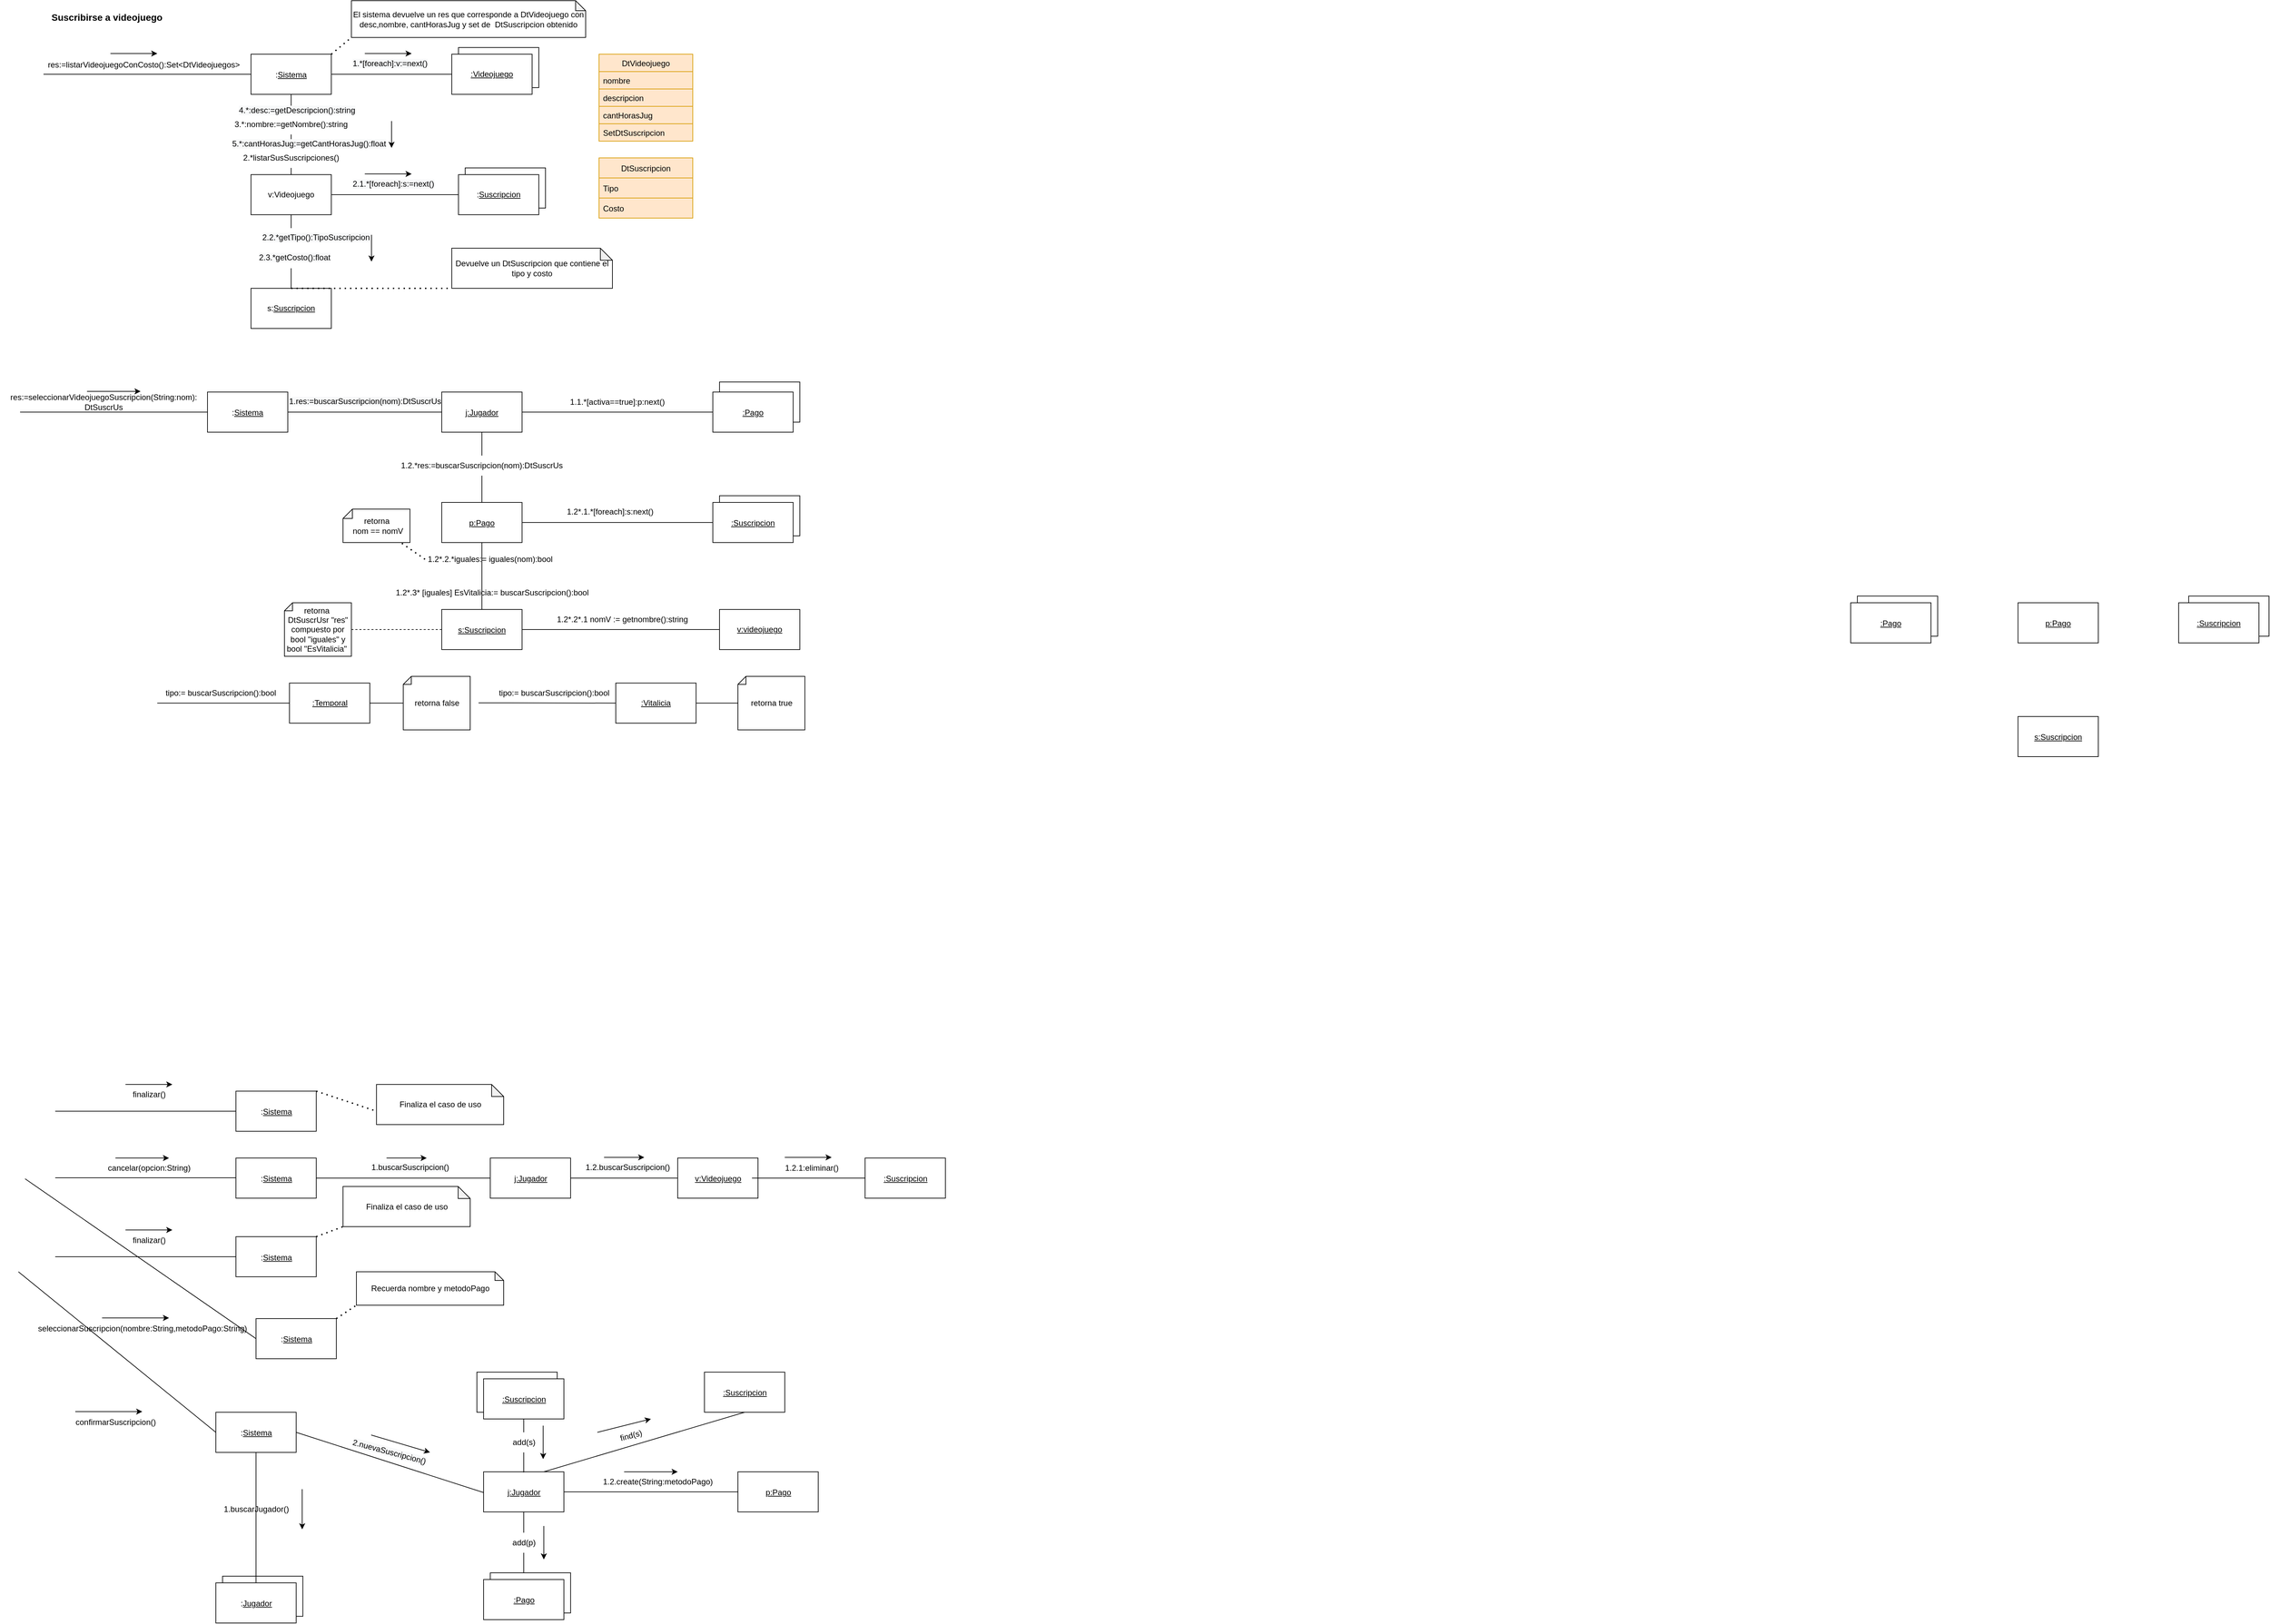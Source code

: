 <mxfile version="18.0.6" type="device"><diagram id="2yOESV11caJSzrnIw0Ns" name="Página-1"><mxGraphModel dx="2017" dy="571" grid="1" gridSize="10" guides="1" tooltips="1" connect="1" arrows="1" fold="1" page="1" pageScale="1" pageWidth="827" pageHeight="1169" math="0" shadow="0"><root><mxCell id="0"/><mxCell id="1" parent="0"/><mxCell id="eq5ucJkpcICW1I3j1G_3-112" value="&lt;span style=&quot;font-size: 12px;&quot;&gt;&lt;u&gt;:Pago&lt;/u&gt;&lt;/span&gt;" style="rounded=0;whiteSpace=wrap;html=1;fontSize=14;align=center;" parent="1" vertex="1"><mxGeometry x="1010" y="570" width="120" height="60" as="geometry"/></mxCell><mxCell id="eq5ucJkpcICW1I3j1G_3-33" value="&lt;span style=&quot;font-size: 12px;&quot;&gt;&lt;u&gt;Videojuego&lt;/u&gt;&lt;/span&gt;" style="rounded=0;whiteSpace=wrap;html=1;fontSize=14;align=center;" parent="1" vertex="1"><mxGeometry x="667.5" y="2350" width="120" height="60" as="geometry"/></mxCell><mxCell id="eq5ucJkpcICW1I3j1G_3-22" value="&lt;span style=&quot;font-size: 12px;&quot;&gt;&lt;u&gt;:Pago&lt;/u&gt;&lt;/span&gt;" style="rounded=0;whiteSpace=wrap;html=1;fontSize=14;align=center;" parent="1" vertex="1"><mxGeometry x="2710" y="890" width="120" height="60" as="geometry"/></mxCell><mxCell id="eq5ucJkpcICW1I3j1G_3-16" value="&lt;span style=&quot;font-size: 12px;&quot;&gt;&lt;u&gt;:Suscripcion&lt;/u&gt;&lt;/span&gt;" style="rounded=0;whiteSpace=wrap;html=1;fontSize=14;align=center;" parent="1" vertex="1"><mxGeometry x="3205" y="890" width="120" height="60" as="geometry"/></mxCell><mxCell id="mH4uHkD2dM41rsQMievX-10" value=":&lt;u&gt;Suscripcion&lt;/u&gt;" style="rounded=0;whiteSpace=wrap;html=1;fontSize=12;align=center;" parent="1" vertex="1"><mxGeometry x="630" y="250" width="120" height="60" as="geometry"/></mxCell><mxCell id="mH4uHkD2dM41rsQMievX-6" value=":Videojuego" style="rounded=0;whiteSpace=wrap;html=1;fontSize=12;align=center;" parent="1" vertex="1"><mxGeometry x="620" y="70" width="120" height="60" as="geometry"/></mxCell><mxCell id="mH4uHkD2dM41rsQMievX-1" value="&lt;b&gt;&lt;font style=&quot;font-size: 14px&quot;&gt;Suscribirse a videojuego&lt;/font&gt;&lt;/b&gt;" style="text;html=1;strokeColor=none;fillColor=none;align=left;verticalAlign=middle;whiteSpace=wrap;rounded=0;" parent="1" vertex="1"><mxGeometry x="10" y="10" width="180" height="30" as="geometry"/></mxCell><mxCell id="mH4uHkD2dM41rsQMievX-2" value="&lt;font style=&quot;font-size: 12px&quot;&gt;:&lt;u&gt;Sistema&lt;/u&gt;&lt;/font&gt;" style="rounded=0;whiteSpace=wrap;html=1;fontSize=14;align=center;" parent="1" vertex="1"><mxGeometry x="310" y="80" width="120" height="60" as="geometry"/></mxCell><mxCell id="mH4uHkD2dM41rsQMievX-3" value="" style="endArrow=none;html=1;rounded=0;fontSize=14;entryX=0;entryY=0.5;entryDx=0;entryDy=0;" parent="1" target="mH4uHkD2dM41rsQMievX-2" edge="1"><mxGeometry width="50" height="50" relative="1" as="geometry"><mxPoint y="110" as="sourcePoint"/><mxPoint x="440" y="400" as="targetPoint"/></mxGeometry></mxCell><mxCell id="mH4uHkD2dM41rsQMievX-4" value="&lt;font style=&quot;font-size: 12px&quot;&gt;res:=listarVideojuegoConCosto():Set&amp;lt;DtVideojuegos&amp;gt;&lt;/font&gt;" style="text;html=1;strokeColor=none;fillColor=none;align=center;verticalAlign=middle;whiteSpace=wrap;rounded=0;fontSize=14;" parent="1" vertex="1"><mxGeometry x="120" y="80" width="60" height="30" as="geometry"/></mxCell><mxCell id="mH4uHkD2dM41rsQMievX-5" value="&lt;u&gt;:Videojuego&lt;/u&gt;" style="rounded=0;whiteSpace=wrap;html=1;fontSize=12;align=center;" parent="1" vertex="1"><mxGeometry x="610" y="80" width="120" height="60" as="geometry"/></mxCell><mxCell id="mH4uHkD2dM41rsQMievX-7" value="v:Videojuego" style="rounded=0;whiteSpace=wrap;html=1;fontSize=12;align=center;" parent="1" vertex="1"><mxGeometry x="310" y="260" width="120" height="60" as="geometry"/></mxCell><mxCell id="mH4uHkD2dM41rsQMievX-8" value=":&lt;u&gt;Suscripcion&lt;/u&gt;" style="rounded=0;whiteSpace=wrap;html=1;fontSize=12;align=center;" parent="1" vertex="1"><mxGeometry x="620" y="260" width="120" height="60" as="geometry"/></mxCell><mxCell id="mH4uHkD2dM41rsQMievX-11" value="s:&lt;u&gt;Suscripcion&lt;/u&gt;" style="rounded=0;whiteSpace=wrap;html=1;fontSize=12;align=center;" parent="1" vertex="1"><mxGeometry x="310" y="430" width="120" height="60" as="geometry"/></mxCell><mxCell id="mH4uHkD2dM41rsQMievX-12" value="" style="endArrow=none;html=1;rounded=0;fontSize=12;entryX=0;entryY=0.5;entryDx=0;entryDy=0;exitX=1;exitY=0.5;exitDx=0;exitDy=0;" parent="1" source="mH4uHkD2dM41rsQMievX-2" target="mH4uHkD2dM41rsQMievX-5" edge="1"><mxGeometry width="50" height="50" relative="1" as="geometry"><mxPoint x="390" y="250" as="sourcePoint"/><mxPoint x="440" y="200" as="targetPoint"/></mxGeometry></mxCell><mxCell id="mH4uHkD2dM41rsQMievX-13" value="" style="endArrow=none;html=1;rounded=0;fontSize=12;entryX=0.5;entryY=1;entryDx=0;entryDy=0;exitX=0.5;exitY=0;exitDx=0;exitDy=0;startArrow=none;" parent="1" source="eq5ucJkpcICW1I3j1G_3-100" target="mH4uHkD2dM41rsQMievX-2" edge="1"><mxGeometry width="50" height="50" relative="1" as="geometry"><mxPoint x="390" y="250" as="sourcePoint"/><mxPoint x="440" y="200" as="targetPoint"/></mxGeometry></mxCell><mxCell id="mH4uHkD2dM41rsQMievX-14" value="" style="endArrow=none;html=1;rounded=0;fontSize=12;entryX=0;entryY=0.5;entryDx=0;entryDy=0;exitX=1;exitY=0.5;exitDx=0;exitDy=0;" parent="1" source="mH4uHkD2dM41rsQMievX-7" target="mH4uHkD2dM41rsQMievX-8" edge="1"><mxGeometry width="50" height="50" relative="1" as="geometry"><mxPoint x="390" y="250" as="sourcePoint"/><mxPoint x="440" y="200" as="targetPoint"/></mxGeometry></mxCell><mxCell id="mH4uHkD2dM41rsQMievX-15" value="" style="endArrow=none;html=1;rounded=0;fontSize=12;entryX=0.5;entryY=1;entryDx=0;entryDy=0;startArrow=none;" parent="1" source="mH4uHkD2dM41rsQMievX-20" target="mH4uHkD2dM41rsQMievX-7" edge="1"><mxGeometry width="50" height="50" relative="1" as="geometry"><mxPoint x="390" y="250" as="sourcePoint"/><mxPoint x="440" y="200" as="targetPoint"/></mxGeometry></mxCell><mxCell id="mH4uHkD2dM41rsQMievX-16" value="&lt;span style=&quot;color: rgb(0 , 0 , 0) ; font-family: &amp;#34;helvetica&amp;#34; ; font-size: 12px ; font-style: normal ; font-weight: 400 ; letter-spacing: normal ; text-align: center ; text-indent: 0px ; text-transform: none ; word-spacing: 0px ; background-color: rgb(248 , 249 , 250) ; display: inline ; float: none&quot;&gt;1.*[foreach]:v:=next()&lt;/span&gt;" style="text;whiteSpace=wrap;html=1;fontSize=12;" parent="1" vertex="1"><mxGeometry x="460" y="80" width="140" height="30" as="geometry"/></mxCell><mxCell id="mH4uHkD2dM41rsQMievX-17" value="2.*listarSusSuscripciones()" style="text;html=1;strokeColor=none;fillColor=none;align=center;verticalAlign=middle;whiteSpace=wrap;rounded=0;fontSize=12;" parent="1" vertex="1"><mxGeometry x="340" y="220" width="60" height="30" as="geometry"/></mxCell><mxCell id="mH4uHkD2dM41rsQMievX-18" value="" style="endArrow=none;html=1;rounded=0;fontSize=12;entryX=0.5;entryY=1;entryDx=0;entryDy=0;exitX=0.5;exitY=0;exitDx=0;exitDy=0;" parent="1" source="mH4uHkD2dM41rsQMievX-7" target="mH4uHkD2dM41rsQMievX-17" edge="1"><mxGeometry width="50" height="50" relative="1" as="geometry"><mxPoint x="370" y="260" as="sourcePoint"/><mxPoint x="370" y="140" as="targetPoint"/></mxGeometry></mxCell><mxCell id="mH4uHkD2dM41rsQMievX-19" value="&lt;span style=&quot;color: rgb(0 , 0 , 0) ; font-family: &amp;#34;helvetica&amp;#34; ; font-size: 12px ; font-style: normal ; font-weight: 400 ; letter-spacing: normal ; text-align: center ; text-indent: 0px ; text-transform: none ; word-spacing: 0px ; background-color: rgb(248 , 249 , 250) ; display: inline ; float: none&quot;&gt;2.1.*[foreach]:s:=next()&lt;/span&gt;" style="text;whiteSpace=wrap;html=1;fontSize=12;" parent="1" vertex="1"><mxGeometry x="460" y="260" width="140" height="30" as="geometry"/></mxCell><mxCell id="mH4uHkD2dM41rsQMievX-20" value="&lt;span style=&quot;color: rgb(0 , 0 , 0) ; font-family: &amp;quot;helvetica&amp;quot; ; font-size: 12px ; font-style: normal ; font-weight: 400 ; letter-spacing: normal ; text-align: center ; text-indent: 0px ; text-transform: none ; word-spacing: 0px ; background-color: rgb(248 , 249 , 250) ; display: inline ; float: none&quot;&gt;2.2.*getTipo():TipoSuscripcion&lt;/span&gt;" style="text;whiteSpace=wrap;html=1;fontSize=12;" parent="1" vertex="1"><mxGeometry x="325" y="340" width="90" height="30" as="geometry"/></mxCell><mxCell id="mH4uHkD2dM41rsQMievX-21" value="" style="endArrow=none;html=1;rounded=0;fontSize=12;entryX=0.5;entryY=1;entryDx=0;entryDy=0;startArrow=none;" parent="1" source="eq5ucJkpcICW1I3j1G_3-107" target="mH4uHkD2dM41rsQMievX-20" edge="1"><mxGeometry width="50" height="50" relative="1" as="geometry"><mxPoint x="370" y="430" as="sourcePoint"/><mxPoint x="370" y="320" as="targetPoint"/></mxGeometry></mxCell><mxCell id="mH4uHkD2dM41rsQMievX-22" value="" style="endArrow=classic;html=1;rounded=0;fontSize=12;" parent="1" edge="1"><mxGeometry width="50" height="50" relative="1" as="geometry"><mxPoint x="100" y="79" as="sourcePoint"/><mxPoint x="170" y="79" as="targetPoint"/></mxGeometry></mxCell><mxCell id="mH4uHkD2dM41rsQMievX-24" value="" style="endArrow=classic;html=1;rounded=0;fontSize=12;" parent="1" edge="1"><mxGeometry width="50" height="50" relative="1" as="geometry"><mxPoint x="480" y="79" as="sourcePoint"/><mxPoint x="550" y="79" as="targetPoint"/></mxGeometry></mxCell><mxCell id="mH4uHkD2dM41rsQMievX-26" value="" style="endArrow=classic;html=1;rounded=0;fontSize=12;" parent="1" edge="1"><mxGeometry width="50" height="50" relative="1" as="geometry"><mxPoint x="520" y="180" as="sourcePoint"/><mxPoint x="520" y="220" as="targetPoint"/></mxGeometry></mxCell><mxCell id="mH4uHkD2dM41rsQMievX-27" value="" style="endArrow=classic;html=1;rounded=0;fontSize=12;" parent="1" edge="1"><mxGeometry width="50" height="50" relative="1" as="geometry"><mxPoint x="490" y="350" as="sourcePoint"/><mxPoint x="490" y="390" as="targetPoint"/></mxGeometry></mxCell><mxCell id="mH4uHkD2dM41rsQMievX-28" value="" style="endArrow=classic;html=1;rounded=0;fontSize=12;" parent="1" edge="1"><mxGeometry width="50" height="50" relative="1" as="geometry"><mxPoint x="480" y="259" as="sourcePoint"/><mxPoint x="550" y="259" as="targetPoint"/></mxGeometry></mxCell><mxCell id="mH4uHkD2dM41rsQMievX-30" value="&lt;font style=&quot;font-size: 12px&quot;&gt;:&lt;u&gt;Sistema&lt;/u&gt;&lt;/font&gt;" style="rounded=0;whiteSpace=wrap;html=1;fontSize=14;align=center;" parent="1" vertex="1"><mxGeometry x="245" y="585" width="120" height="60" as="geometry"/></mxCell><mxCell id="mH4uHkD2dM41rsQMievX-31" value="" style="endArrow=none;html=1;rounded=0;fontSize=12;exitX=0;exitY=0.5;exitDx=0;exitDy=0;" parent="1" source="mH4uHkD2dM41rsQMievX-30" edge="1"><mxGeometry width="50" height="50" relative="1" as="geometry"><mxPoint x="325" y="650" as="sourcePoint"/><mxPoint x="-35" y="615" as="targetPoint"/></mxGeometry></mxCell><mxCell id="mH4uHkD2dM41rsQMievX-32" value="res:=seleccionarVideojuegoSuscripcion(String:nom): DtSuscrUs" style="text;html=1;strokeColor=none;fillColor=none;align=center;verticalAlign=middle;whiteSpace=wrap;rounded=0;fontSize=12;" parent="1" vertex="1"><mxGeometry x="-65" y="585" width="310" height="30" as="geometry"/></mxCell><mxCell id="mH4uHkD2dM41rsQMievX-33" value="" style="endArrow=classic;html=1;rounded=0;fontSize=12;" parent="1" edge="1"><mxGeometry width="50" height="50" relative="1" as="geometry"><mxPoint x="65" y="584" as="sourcePoint"/><mxPoint x="145" y="584" as="targetPoint"/></mxGeometry></mxCell><mxCell id="mH4uHkD2dM41rsQMievX-37" value="El sistema devuelve un res que corresponde a DtVideojuego con desc,nombre, cantHorasJug y set de&amp;nbsp; DtSuscripcion obtenido" style="shape=note;whiteSpace=wrap;html=1;backgroundOutline=1;darkOpacity=0.05;fontSize=12;align=center;size=15;" parent="1" vertex="1"><mxGeometry x="460" width="350" height="55" as="geometry"/></mxCell><mxCell id="mH4uHkD2dM41rsQMievX-38" value="" style="endArrow=none;dashed=1;html=1;dashPattern=1 3;strokeWidth=2;rounded=0;fontSize=12;entryX=0;entryY=1;entryDx=0;entryDy=0;entryPerimeter=0;exitX=1;exitY=0;exitDx=0;exitDy=0;" parent="1" source="mH4uHkD2dM41rsQMievX-2" target="mH4uHkD2dM41rsQMievX-37" edge="1"><mxGeometry width="50" height="50" relative="1" as="geometry"><mxPoint x="390" y="440" as="sourcePoint"/><mxPoint x="440" y="390" as="targetPoint"/></mxGeometry></mxCell><mxCell id="mH4uHkD2dM41rsQMievX-41" value="Devuelve un DtSuscripcion que contiene el tipo y costo" style="shape=note;whiteSpace=wrap;html=1;backgroundOutline=1;darkOpacity=0.05;fontSize=12;align=center;size=18;" parent="1" vertex="1"><mxGeometry x="610" y="370" width="240" height="60" as="geometry"/></mxCell><mxCell id="mH4uHkD2dM41rsQMievX-42" value="" style="endArrow=none;dashed=1;html=1;dashPattern=1 3;strokeWidth=2;rounded=0;fontSize=12;exitX=0.5;exitY=0;exitDx=0;exitDy=0;entryX=0;entryY=1;entryDx=0;entryDy=0;entryPerimeter=0;" parent="1" source="mH4uHkD2dM41rsQMievX-11" target="mH4uHkD2dM41rsQMievX-41" edge="1"><mxGeometry width="50" height="50" relative="1" as="geometry"><mxPoint x="540" y="460" as="sourcePoint"/><mxPoint x="590" y="410" as="targetPoint"/></mxGeometry></mxCell><mxCell id="mH4uHkD2dM41rsQMievX-43" value="DtVideojuego" style="swimlane;fontStyle=0;childLayout=stackLayout;horizontal=1;startSize=26;fillColor=#ffe6cc;horizontalStack=0;resizeParent=1;resizeParentMax=0;resizeLast=0;collapsible=1;marginBottom=0;strokeColor=#d79b00;" parent="1" vertex="1"><mxGeometry x="830" y="80" width="140" height="130" as="geometry"/></mxCell><mxCell id="mH4uHkD2dM41rsQMievX-44" value="nombre" style="text;strokeColor=#d79b00;fillColor=#ffe6cc;align=left;verticalAlign=top;spacingLeft=4;spacingRight=4;overflow=hidden;rotatable=0;points=[[0,0.5],[1,0.5]];portConstraint=eastwest;" parent="mH4uHkD2dM41rsQMievX-43" vertex="1"><mxGeometry y="26" width="140" height="26" as="geometry"/></mxCell><mxCell id="mH4uHkD2dM41rsQMievX-45" value="descripcion" style="text;strokeColor=#d79b00;fillColor=#ffe6cc;align=left;verticalAlign=top;spacingLeft=4;spacingRight=4;overflow=hidden;rotatable=0;points=[[0,0.5],[1,0.5]];portConstraint=eastwest;" parent="mH4uHkD2dM41rsQMievX-43" vertex="1"><mxGeometry y="52" width="140" height="26" as="geometry"/></mxCell><mxCell id="mH4uHkD2dM41rsQMievX-46" value="cantHorasJug" style="text;strokeColor=#d79b00;fillColor=#ffe6cc;align=left;verticalAlign=top;spacingLeft=4;spacingRight=4;overflow=hidden;rotatable=0;points=[[0,0.5],[1,0.5]];portConstraint=eastwest;" parent="mH4uHkD2dM41rsQMievX-43" vertex="1"><mxGeometry y="78" width="140" height="26" as="geometry"/></mxCell><mxCell id="mH4uHkD2dM41rsQMievX-47" value="SetDtSuscripcion" style="text;strokeColor=#d79b00;fillColor=#ffe6cc;align=left;verticalAlign=top;spacingLeft=4;spacingRight=4;overflow=hidden;rotatable=0;points=[[0,0.5],[1,0.5]];portConstraint=eastwest;" parent="mH4uHkD2dM41rsQMievX-43" vertex="1"><mxGeometry y="104" width="140" height="26" as="geometry"/></mxCell><mxCell id="mH4uHkD2dM41rsQMievX-48" value="DtSuscripcion" style="swimlane;fontStyle=0;childLayout=stackLayout;horizontal=1;startSize=30;horizontalStack=0;resizeParent=1;resizeParentMax=0;resizeLast=0;collapsible=1;marginBottom=0;fillColor=#ffe6cc;strokeColor=#d79b00;" parent="1" vertex="1"><mxGeometry x="830" y="235" width="140" height="90" as="geometry"/></mxCell><mxCell id="mH4uHkD2dM41rsQMievX-49" value="Tipo" style="text;strokeColor=#d79b00;fillColor=#ffe6cc;align=left;verticalAlign=middle;spacingLeft=4;spacingRight=4;overflow=hidden;points=[[0,0.5],[1,0.5]];portConstraint=eastwest;rotatable=0;" parent="mH4uHkD2dM41rsQMievX-48" vertex="1"><mxGeometry y="30" width="140" height="30" as="geometry"/></mxCell><mxCell id="mH4uHkD2dM41rsQMievX-50" value="Costo" style="text;strokeColor=#d79b00;fillColor=#ffe6cc;align=left;verticalAlign=middle;spacingLeft=4;spacingRight=4;overflow=hidden;points=[[0,0.5],[1,0.5]];portConstraint=eastwest;rotatable=0;" parent="mH4uHkD2dM41rsQMievX-48" vertex="1"><mxGeometry y="60" width="140" height="30" as="geometry"/></mxCell><mxCell id="eq5ucJkpcICW1I3j1G_3-1" value="&lt;font style=&quot;font-size: 12px&quot;&gt;:&lt;u&gt;Sistema&lt;/u&gt;&lt;/font&gt;" style="rounded=0;whiteSpace=wrap;html=1;fontSize=14;align=center;" parent="1" vertex="1"><mxGeometry x="287.5" y="1630" width="120" height="60" as="geometry"/></mxCell><mxCell id="eq5ucJkpcICW1I3j1G_3-2" value="" style="endArrow=none;html=1;rounded=0;entryX=0;entryY=0.5;entryDx=0;entryDy=0;" parent="1" target="eq5ucJkpcICW1I3j1G_3-1" edge="1"><mxGeometry width="50" height="50" relative="1" as="geometry"><mxPoint x="17.5" y="1660" as="sourcePoint"/><mxPoint x="447.5" y="1570" as="targetPoint"/></mxGeometry></mxCell><mxCell id="eq5ucJkpcICW1I3j1G_3-3" value="finalizar()" style="text;html=1;strokeColor=none;fillColor=none;align=center;verticalAlign=middle;whiteSpace=wrap;rounded=0;" parent="1" vertex="1"><mxGeometry x="127.5" y="1620" width="60" height="30" as="geometry"/></mxCell><mxCell id="eq5ucJkpcICW1I3j1G_3-5" value="" style="endArrow=classic;html=1;rounded=0;" parent="1" edge="1"><mxGeometry width="50" height="50" relative="1" as="geometry"><mxPoint x="122.5" y="1620" as="sourcePoint"/><mxPoint x="192.5" y="1620" as="targetPoint"/></mxGeometry></mxCell><mxCell id="eq5ucJkpcICW1I3j1G_3-7" value="Finaliza el caso de uso" style="shape=note;whiteSpace=wrap;html=1;backgroundOutline=1;darkOpacity=0.05;size=18;" parent="1" vertex="1"><mxGeometry x="497.5" y="1620" width="190" height="60" as="geometry"/></mxCell><mxCell id="eq5ucJkpcICW1I3j1G_3-8" value="" style="endArrow=none;dashed=1;html=1;dashPattern=1 3;strokeWidth=2;rounded=0;entryX=0;entryY=1;entryDx=0;entryDy=0;entryPerimeter=0;" parent="1" edge="1"><mxGeometry width="50" height="50" relative="1" as="geometry"><mxPoint x="407.5" y="1630" as="sourcePoint"/><mxPoint x="497.5" y="1660" as="targetPoint"/></mxGeometry></mxCell><mxCell id="eq5ucJkpcICW1I3j1G_3-9" value="&lt;font style=&quot;font-size: 12px&quot;&gt;:&lt;u&gt;Sistema&lt;/u&gt;&lt;/font&gt;" style="rounded=0;whiteSpace=wrap;html=1;fontSize=14;align=center;" parent="1" vertex="1"><mxGeometry x="287.5" y="1730" width="120" height="60" as="geometry"/></mxCell><mxCell id="eq5ucJkpcICW1I3j1G_3-10" value="" style="endArrow=none;html=1;rounded=0;entryX=0;entryY=0.5;entryDx=0;entryDy=0;" parent="1" edge="1"><mxGeometry width="50" height="50" relative="1" as="geometry"><mxPoint x="17.5" y="1759.5" as="sourcePoint"/><mxPoint x="287.5" y="1759.5" as="targetPoint"/></mxGeometry></mxCell><mxCell id="eq5ucJkpcICW1I3j1G_3-11" value="cancelar(opcion:String)" style="text;html=1;strokeColor=none;fillColor=none;align=center;verticalAlign=middle;whiteSpace=wrap;rounded=0;" parent="1" vertex="1"><mxGeometry x="127.5" y="1730" width="60" height="30" as="geometry"/></mxCell><mxCell id="eq5ucJkpcICW1I3j1G_3-12" value="" style="endArrow=classic;html=1;rounded=0;" parent="1" edge="1"><mxGeometry width="50" height="50" relative="1" as="geometry"><mxPoint x="107.5" y="1730" as="sourcePoint"/><mxPoint x="187.5" y="1730" as="targetPoint"/></mxGeometry></mxCell><mxCell id="eq5ucJkpcICW1I3j1G_3-13" value="&lt;span style=&quot;font-size: 12px;&quot;&gt;&lt;u&gt;j:Jugador&lt;/u&gt;&lt;/span&gt;" style="rounded=0;whiteSpace=wrap;html=1;fontSize=14;align=center;" parent="1" vertex="1"><mxGeometry x="667.5" y="1730" width="120" height="60" as="geometry"/></mxCell><mxCell id="eq5ucJkpcICW1I3j1G_3-14" value="" style="endArrow=none;html=1;rounded=0;" parent="1" source="eq5ucJkpcICW1I3j1G_3-9" edge="1"><mxGeometry width="50" height="50" relative="1" as="geometry"><mxPoint x="497.5" y="1720" as="sourcePoint"/><mxPoint x="667.5" y="1760" as="targetPoint"/></mxGeometry></mxCell><mxCell id="eq5ucJkpcICW1I3j1G_3-15" value="&lt;span style=&quot;font-size: 12px;&quot;&gt;&lt;u&gt;:Suscripcion&lt;/u&gt;&lt;/span&gt;" style="rounded=0;whiteSpace=wrap;html=1;fontSize=14;align=center;" parent="1" vertex="1"><mxGeometry x="3190" y="900" width="120" height="60" as="geometry"/></mxCell><mxCell id="eq5ucJkpcICW1I3j1G_3-17" value="&lt;span style=&quot;font-size: 12px;&quot;&gt;&lt;u&gt;s:Suscripcion&lt;/u&gt;&lt;/span&gt;" style="rounded=0;whiteSpace=wrap;html=1;fontSize=14;align=center;" parent="1" vertex="1"><mxGeometry x="2950" y="1070" width="120" height="60" as="geometry"/></mxCell><mxCell id="eq5ucJkpcICW1I3j1G_3-18" value="&lt;span style=&quot;color: rgb(0, 0, 0); font-family: Helvetica; font-size: 12px; font-style: normal; font-variant-ligatures: normal; font-variant-caps: normal; font-weight: 400; letter-spacing: normal; orphans: 2; text-align: center; text-indent: 0px; text-transform: none; widows: 2; word-spacing: 0px; -webkit-text-stroke-width: 0px; background-color: rgb(248, 249, 250); text-decoration-thickness: initial; text-decoration-style: initial; text-decoration-color: initial; float: none; display: inline !important;&quot;&gt;1.buscarSuscripcion()&lt;/span&gt;" style="text;whiteSpace=wrap;html=1;" parent="1" vertex="1"><mxGeometry x="487.5" y="1730" width="150" height="30" as="geometry"/></mxCell><mxCell id="eq5ucJkpcICW1I3j1G_3-19" value="" style="endArrow=classic;html=1;rounded=0;" parent="1" edge="1"><mxGeometry width="50" height="50" relative="1" as="geometry"><mxPoint x="512.5" y="1730" as="sourcePoint"/><mxPoint x="572.5" y="1730" as="targetPoint"/></mxGeometry></mxCell><mxCell id="eq5ucJkpcICW1I3j1G_3-21" value="&lt;span style=&quot;font-size: 12px;&quot;&gt;&lt;u&gt;:Pago&lt;/u&gt;&lt;/span&gt;" style="rounded=0;whiteSpace=wrap;html=1;fontSize=14;align=center;" parent="1" vertex="1"><mxGeometry x="2700" y="900" width="120" height="60" as="geometry"/></mxCell><mxCell id="eq5ucJkpcICW1I3j1G_3-23" value="&lt;span style=&quot;font-size: 12px;&quot;&gt;&lt;u&gt;p:Pago&lt;/u&gt;&lt;/span&gt;" style="rounded=0;whiteSpace=wrap;html=1;fontSize=14;align=center;" parent="1" vertex="1"><mxGeometry x="2950" y="900" width="120" height="60" as="geometry"/></mxCell><mxCell id="eq5ucJkpcICW1I3j1G_3-24" value="&lt;font style=&quot;font-size: 12px&quot;&gt;:&lt;u&gt;Sistema&lt;/u&gt;&lt;/font&gt;" style="rounded=0;whiteSpace=wrap;html=1;fontSize=14;align=center;" parent="1" vertex="1"><mxGeometry x="257.5" y="2110" width="120" height="60" as="geometry"/></mxCell><mxCell id="eq5ucJkpcICW1I3j1G_3-26" value="" style="endArrow=none;html=1;rounded=0;exitX=0;exitY=0.5;exitDx=0;exitDy=0;" parent="1" source="eq5ucJkpcICW1I3j1G_3-24" edge="1"><mxGeometry width="50" height="50" relative="1" as="geometry"><mxPoint x="302.5" y="1900" as="sourcePoint"/><mxPoint x="-37.5" y="1900" as="targetPoint"/></mxGeometry></mxCell><mxCell id="eq5ucJkpcICW1I3j1G_3-27" value="confirmarSuscripcion()" style="text;html=1;strokeColor=none;fillColor=none;align=center;verticalAlign=middle;whiteSpace=wrap;rounded=0;" parent="1" vertex="1"><mxGeometry x="77.5" y="2110" width="60" height="30" as="geometry"/></mxCell><mxCell id="eq5ucJkpcICW1I3j1G_3-28" value="" style="endArrow=classic;html=1;rounded=0;" parent="1" edge="1"><mxGeometry width="50" height="50" relative="1" as="geometry"><mxPoint x="47.5" y="2109" as="sourcePoint"/><mxPoint x="147.5" y="2109" as="targetPoint"/></mxGeometry></mxCell><mxCell id="eq5ucJkpcICW1I3j1G_3-29" value="" style="endArrow=none;html=1;rounded=0;exitX=1;exitY=0.5;exitDx=0;exitDy=0;" parent="1" source="eq5ucJkpcICW1I3j1G_3-24" edge="1"><mxGeometry width="50" height="50" relative="1" as="geometry"><mxPoint x="507.5" y="2140" as="sourcePoint"/><mxPoint x="657.5" y="2230" as="targetPoint"/></mxGeometry></mxCell><mxCell id="eq5ucJkpcICW1I3j1G_3-30" value="&lt;span style=&quot;font-size: 12px;&quot;&gt;&lt;u&gt;j:Jugador&lt;/u&gt;&lt;/span&gt;" style="rounded=0;whiteSpace=wrap;html=1;fontSize=14;align=center;" parent="1" vertex="1"><mxGeometry x="657.5" y="2199" width="120" height="60" as="geometry"/></mxCell><mxCell id="eq5ucJkpcICW1I3j1G_3-32" value="&lt;span style=&quot;font-size: 12px;&quot;&gt;&lt;u&gt;:Pago&lt;/u&gt;&lt;/span&gt;" style="rounded=0;whiteSpace=wrap;html=1;fontSize=14;align=center;" parent="1" vertex="1"><mxGeometry x="657.5" y="2360" width="120" height="60" as="geometry"/></mxCell><mxCell id="eq5ucJkpcICW1I3j1G_3-34" value="&lt;span style=&quot;font-size: 12px;&quot;&gt;&lt;u&gt;:Suscripcion&lt;/u&gt;&lt;/span&gt;" style="rounded=0;whiteSpace=wrap;html=1;fontSize=14;align=center;" parent="1" vertex="1"><mxGeometry x="647.5" y="2050" width="120" height="60" as="geometry"/></mxCell><mxCell id="eq5ucJkpcICW1I3j1G_3-39" value="" style="endArrow=none;html=1;rounded=0;entryX=0.5;entryY=1;entryDx=0;entryDy=0;startArrow=none;" parent="1" source="eq5ucJkpcICW1I3j1G_3-40" target="eq5ucJkpcICW1I3j1G_3-30" edge="1"><mxGeometry width="50" height="50" relative="1" as="geometry"><mxPoint x="717.5" y="2350" as="sourcePoint"/><mxPoint x="787.5" y="2290" as="targetPoint"/></mxGeometry></mxCell><mxCell id="eq5ucJkpcICW1I3j1G_3-40" value="add(p)" style="text;html=1;strokeColor=none;fillColor=none;align=center;verticalAlign=middle;whiteSpace=wrap;rounded=0;" parent="1" vertex="1"><mxGeometry x="687.5" y="2290" width="60" height="30" as="geometry"/></mxCell><mxCell id="eq5ucJkpcICW1I3j1G_3-41" value="" style="endArrow=none;html=1;rounded=0;entryX=0.5;entryY=1;entryDx=0;entryDy=0;" parent="1" target="eq5ucJkpcICW1I3j1G_3-40" edge="1"><mxGeometry width="50" height="50" relative="1" as="geometry"><mxPoint x="717.5" y="2350" as="sourcePoint"/><mxPoint x="717.5" y="2259" as="targetPoint"/></mxGeometry></mxCell><mxCell id="eq5ucJkpcICW1I3j1G_3-48" value="&lt;span style=&quot;font-size: 12px;&quot;&gt;&lt;u&gt;p:Pago&lt;/u&gt;&lt;/span&gt;" style="rounded=0;whiteSpace=wrap;html=1;fontSize=14;align=center;" parent="1" vertex="1"><mxGeometry x="1037.5" y="2199" width="120" height="60" as="geometry"/></mxCell><mxCell id="eq5ucJkpcICW1I3j1G_3-49" value="" style="endArrow=none;html=1;rounded=0;entryX=0;entryY=0.5;entryDx=0;entryDy=0;exitX=1;exitY=0.5;exitDx=0;exitDy=0;" parent="1" source="eq5ucJkpcICW1I3j1G_3-30" target="eq5ucJkpcICW1I3j1G_3-48" edge="1"><mxGeometry width="50" height="50" relative="1" as="geometry"><mxPoint x="777.5" y="2340" as="sourcePoint"/><mxPoint x="827.5" y="2290" as="targetPoint"/></mxGeometry></mxCell><mxCell id="eq5ucJkpcICW1I3j1G_3-50" value="1.2.create(String:metodoPago)" style="text;html=1;strokeColor=none;fillColor=none;align=center;verticalAlign=middle;whiteSpace=wrap;rounded=0;" parent="1" vertex="1"><mxGeometry x="887.5" y="2199" width="60" height="30" as="geometry"/></mxCell><mxCell id="eq5ucJkpcICW1I3j1G_3-54" value="&lt;span style=&quot;font-size: 12px;&quot;&gt;&lt;u&gt;:Suscripcion&lt;/u&gt;&lt;/span&gt;" style="rounded=0;whiteSpace=wrap;html=1;fontSize=14;align=center;" parent="1" vertex="1"><mxGeometry x="657.5" y="2060" width="120" height="60" as="geometry"/></mxCell><mxCell id="eq5ucJkpcICW1I3j1G_3-56" value="" style="endArrow=none;html=1;rounded=0;entryX=0.5;entryY=1;entryDx=0;entryDy=0;startArrow=none;" parent="1" source="eq5ucJkpcICW1I3j1G_3-46" target="eq5ucJkpcICW1I3j1G_3-54" edge="1"><mxGeometry width="50" height="50" relative="1" as="geometry"><mxPoint x="717.5" y="2200" as="sourcePoint"/><mxPoint x="757.5" y="2280" as="targetPoint"/></mxGeometry></mxCell><mxCell id="eq5ucJkpcICW1I3j1G_3-46" value="add(s)" style="text;html=1;strokeColor=none;fillColor=none;align=center;verticalAlign=middle;whiteSpace=wrap;rounded=0;" parent="1" vertex="1"><mxGeometry x="687.5" y="2140" width="60" height="30" as="geometry"/></mxCell><mxCell id="eq5ucJkpcICW1I3j1G_3-57" value="" style="endArrow=none;html=1;rounded=0;entryX=0.5;entryY=1;entryDx=0;entryDy=0;" parent="1" target="eq5ucJkpcICW1I3j1G_3-46" edge="1"><mxGeometry width="50" height="50" relative="1" as="geometry"><mxPoint x="717.5" y="2200" as="sourcePoint"/><mxPoint x="717.5" y="2120" as="targetPoint"/></mxGeometry></mxCell><mxCell id="eq5ucJkpcICW1I3j1G_3-58" value="&lt;font style=&quot;font-size: 12px&quot;&gt;:&lt;u&gt;Sistema&lt;/u&gt;&lt;/font&gt;" style="rounded=0;whiteSpace=wrap;html=1;fontSize=14;align=center;" parent="1" vertex="1"><mxGeometry x="317.5" y="1970" width="120" height="60" as="geometry"/></mxCell><mxCell id="eq5ucJkpcICW1I3j1G_3-59" value="" style="endArrow=none;html=1;rounded=0;exitX=0;exitY=0.5;exitDx=0;exitDy=0;" parent="1" source="eq5ucJkpcICW1I3j1G_3-58" edge="1"><mxGeometry width="50" height="50" relative="1" as="geometry"><mxPoint x="332.5" y="1671" as="sourcePoint"/><mxPoint x="-27.5" y="1761" as="targetPoint"/></mxGeometry></mxCell><mxCell id="eq5ucJkpcICW1I3j1G_3-60" value="seleccionarSuscripcion(nombre:String,metodoPago:String)" style="text;html=1;strokeColor=none;fillColor=none;align=center;verticalAlign=middle;whiteSpace=wrap;rounded=0;" parent="1" vertex="1"><mxGeometry x="117.5" y="1970" width="60" height="30" as="geometry"/></mxCell><mxCell id="eq5ucJkpcICW1I3j1G_3-61" value="" style="endArrow=classic;html=1;rounded=0;" parent="1" edge="1"><mxGeometry width="50" height="50" relative="1" as="geometry"><mxPoint x="87.5" y="1969" as="sourcePoint"/><mxPoint x="187.5" y="1969" as="targetPoint"/></mxGeometry></mxCell><mxCell id="eq5ucJkpcICW1I3j1G_3-62" value="Recuerda nombre y metodoPago" style="shape=note;whiteSpace=wrap;html=1;backgroundOutline=1;darkOpacity=0.05;size=13;" parent="1" vertex="1"><mxGeometry x="467.5" y="1900" width="220" height="50" as="geometry"/></mxCell><mxCell id="eq5ucJkpcICW1I3j1G_3-63" value="" style="endArrow=none;dashed=1;html=1;dashPattern=1 3;strokeWidth=2;rounded=0;exitX=1;exitY=0;exitDx=0;exitDy=0;entryX=0;entryY=1;entryDx=0;entryDy=0;entryPerimeter=0;" parent="1" source="eq5ucJkpcICW1I3j1G_3-58" target="eq5ucJkpcICW1I3j1G_3-62" edge="1"><mxGeometry width="50" height="50" relative="1" as="geometry"><mxPoint x="247.5" y="2040" as="sourcePoint"/><mxPoint x="477.5" y="1940" as="targetPoint"/></mxGeometry></mxCell><mxCell id="eq5ucJkpcICW1I3j1G_3-64" value="&lt;span style=&quot;color: rgb(0, 0, 0); font-family: Helvetica; font-size: 12px; font-style: normal; font-variant-ligatures: normal; font-variant-caps: normal; font-weight: 400; letter-spacing: normal; orphans: 2; text-align: center; text-indent: 0px; text-transform: none; widows: 2; word-spacing: 0px; -webkit-text-stroke-width: 0px; background-color: rgb(248, 249, 250); text-decoration-thickness: initial; text-decoration-style: initial; text-decoration-color: initial; float: none; display: inline !important;&quot;&gt;2.nuevaSuscripcion()&lt;/span&gt;" style="text;whiteSpace=wrap;html=1;rotation=15;" parent="1" vertex="1"><mxGeometry x="457.5" y="2160" width="150" height="30" as="geometry"/></mxCell><mxCell id="eq5ucJkpcICW1I3j1G_3-65" value="" style="endArrow=classic;html=1;rounded=0;exitX=0.17;exitY=-0.127;exitDx=0;exitDy=0;exitPerimeter=0;" parent="1" source="eq5ucJkpcICW1I3j1G_3-64" edge="1"><mxGeometry width="50" height="50" relative="1" as="geometry"><mxPoint x="482.5" y="2135" as="sourcePoint"/><mxPoint x="577.5" y="2170" as="targetPoint"/></mxGeometry></mxCell><mxCell id="eq5ucJkpcICW1I3j1G_3-66" value="&lt;span style=&quot;font-size: 12px;&quot;&gt;&lt;u&gt;v:Videojuego&lt;/u&gt;&lt;/span&gt;" style="rounded=0;whiteSpace=wrap;html=1;fontSize=14;align=center;" parent="1" vertex="1"><mxGeometry x="947.5" y="1730" width="120" height="60" as="geometry"/></mxCell><mxCell id="eq5ucJkpcICW1I3j1G_3-68" value="&lt;span style=&quot;font-size: 12px;&quot;&gt;&lt;u&gt;:Suscripcion&lt;/u&gt;&lt;/span&gt;" style="rounded=0;whiteSpace=wrap;html=1;fontSize=14;align=center;" parent="1" vertex="1"><mxGeometry x="1227.5" y="1730" width="120" height="60" as="geometry"/></mxCell><mxCell id="eq5ucJkpcICW1I3j1G_3-69" value="" style="endArrow=none;html=1;rounded=0;exitX=1;exitY=0.5;exitDx=0;exitDy=0;entryX=0;entryY=0.5;entryDx=0;entryDy=0;" parent="1" source="eq5ucJkpcICW1I3j1G_3-13" target="eq5ucJkpcICW1I3j1G_3-66" edge="1"><mxGeometry width="50" height="50" relative="1" as="geometry"><mxPoint x="867.5" y="1810" as="sourcePoint"/><mxPoint x="917.5" y="1760" as="targetPoint"/></mxGeometry></mxCell><mxCell id="eq5ucJkpcICW1I3j1G_3-70" value="" style="endArrow=none;html=1;rounded=0;exitX=1;exitY=0.5;exitDx=0;exitDy=0;entryX=0;entryY=0.5;entryDx=0;entryDy=0;" parent="1" target="eq5ucJkpcICW1I3j1G_3-68" edge="1"><mxGeometry width="50" height="50" relative="1" as="geometry"><mxPoint x="1058.5" y="1760" as="sourcePoint"/><mxPoint x="1218.5" y="1760" as="targetPoint"/><Array as="points"><mxPoint x="1138.5" y="1760"/></Array></mxGeometry></mxCell><mxCell id="eq5ucJkpcICW1I3j1G_3-71" value="&lt;span style=&quot;color: rgb(0, 0, 0); font-family: Helvetica; font-size: 12px; font-style: normal; font-variant-ligatures: normal; font-variant-caps: normal; font-weight: 400; letter-spacing: normal; orphans: 2; text-align: center; text-indent: 0px; text-transform: none; widows: 2; word-spacing: 0px; -webkit-text-stroke-width: 0px; background-color: rgb(248, 249, 250); text-decoration-thickness: initial; text-decoration-style: initial; text-decoration-color: initial; float: none; display: inline !important;&quot;&gt;1.2.buscarSuscripcion()&lt;/span&gt;" style="text;whiteSpace=wrap;html=1;" parent="1" vertex="1"><mxGeometry x="807.5" y="1730" width="140" height="30" as="geometry"/></mxCell><mxCell id="eq5ucJkpcICW1I3j1G_3-72" value="" style="endArrow=classic;html=1;rounded=0;" parent="1" edge="1"><mxGeometry width="50" height="50" relative="1" as="geometry"><mxPoint x="837.5" y="1729" as="sourcePoint"/><mxPoint x="897.5" y="1729" as="targetPoint"/></mxGeometry></mxCell><mxCell id="eq5ucJkpcICW1I3j1G_3-75" value="1.2.1:eliminar()" style="text;html=1;strokeColor=none;fillColor=none;align=center;verticalAlign=middle;whiteSpace=wrap;rounded=0;" parent="1" vertex="1"><mxGeometry x="1117.5" y="1730" width="60" height="30" as="geometry"/></mxCell><mxCell id="eq5ucJkpcICW1I3j1G_3-76" value="" style="endArrow=classic;html=1;rounded=0;" parent="1" edge="1"><mxGeometry width="50" height="50" relative="1" as="geometry"><mxPoint x="1107.5" y="1729" as="sourcePoint"/><mxPoint x="1177.5" y="1729" as="targetPoint"/></mxGeometry></mxCell><mxCell id="eq5ucJkpcICW1I3j1G_3-78" value="&lt;span style=&quot;font-size: 12px;&quot;&gt;&lt;u&gt;:Suscripcion&lt;/u&gt;&lt;/span&gt;" style="rounded=0;whiteSpace=wrap;html=1;fontSize=14;align=center;" parent="1" vertex="1"><mxGeometry x="987.5" y="2050" width="120" height="60" as="geometry"/></mxCell><mxCell id="eq5ucJkpcICW1I3j1G_3-79" value="" style="endArrow=none;html=1;rounded=0;entryX=0.5;entryY=1;entryDx=0;entryDy=0;exitX=0.75;exitY=0;exitDx=0;exitDy=0;" parent="1" source="eq5ucJkpcICW1I3j1G_3-30" target="eq5ucJkpcICW1I3j1G_3-78" edge="1"><mxGeometry width="50" height="50" relative="1" as="geometry"><mxPoint x="737.5" y="2200" as="sourcePoint"/><mxPoint x="737.5" y="2160" as="targetPoint"/></mxGeometry></mxCell><mxCell id="eq5ucJkpcICW1I3j1G_3-80" value="find(s)" style="text;html=1;strokeColor=none;fillColor=none;align=center;verticalAlign=middle;whiteSpace=wrap;rounded=0;rotation=-15;" parent="1" vertex="1"><mxGeometry x="847.5" y="2130" width="60" height="30" as="geometry"/></mxCell><mxCell id="eq5ucJkpcICW1I3j1G_3-84" value="&lt;font style=&quot;font-size: 12px&quot;&gt;:&lt;u&gt;Sistema&lt;/u&gt;&lt;/font&gt;" style="rounded=0;whiteSpace=wrap;html=1;fontSize=14;align=center;" parent="1" vertex="1"><mxGeometry x="267.5" y="2355" width="120" height="60" as="geometry"/></mxCell><mxCell id="eq5ucJkpcICW1I3j1G_3-85" value="&lt;font style=&quot;font-size: 12px&quot;&gt;:&lt;u&gt;Jugador&lt;/u&gt;&lt;/font&gt;" style="rounded=0;whiteSpace=wrap;html=1;fontSize=14;align=center;" parent="1" vertex="1"><mxGeometry x="257.5" y="2365" width="120" height="60" as="geometry"/></mxCell><mxCell id="eq5ucJkpcICW1I3j1G_3-86" value="" style="endArrow=none;html=1;rounded=0;entryX=0.5;entryY=1;entryDx=0;entryDy=0;exitX=0.5;exitY=0;exitDx=0;exitDy=0;" parent="1" source="eq5ucJkpcICW1I3j1G_3-85" target="eq5ucJkpcICW1I3j1G_3-24" edge="1"><mxGeometry width="50" height="50" relative="1" as="geometry"><mxPoint x="307.5" y="2310" as="sourcePoint"/><mxPoint x="357.5" y="2260" as="targetPoint"/></mxGeometry></mxCell><mxCell id="eq5ucJkpcICW1I3j1G_3-87" value="1.buscarJugador()" style="text;html=1;strokeColor=none;fillColor=none;align=center;verticalAlign=middle;whiteSpace=wrap;rounded=0;" parent="1" vertex="1"><mxGeometry x="287.5" y="2240" width="60" height="30" as="geometry"/></mxCell><mxCell id="eq5ucJkpcICW1I3j1G_3-89" value="" style="endArrow=classic;html=1;rounded=0;" parent="1" edge="1"><mxGeometry width="50" height="50" relative="1" as="geometry"><mxPoint x="386.5" y="2225" as="sourcePoint"/><mxPoint x="386.5" y="2285" as="targetPoint"/></mxGeometry></mxCell><mxCell id="eq5ucJkpcICW1I3j1G_3-90" value="" style="endArrow=classic;html=1;rounded=0;" parent="1" edge="1"><mxGeometry width="50" height="50" relative="1" as="geometry"><mxPoint x="867.5" y="2199" as="sourcePoint"/><mxPoint x="947.5" y="2199" as="targetPoint"/></mxGeometry></mxCell><mxCell id="eq5ucJkpcICW1I3j1G_3-91" value="" style="endArrow=classic;html=1;rounded=0;" parent="1" edge="1"><mxGeometry width="50" height="50" relative="1" as="geometry"><mxPoint x="747.5" y="2280" as="sourcePoint"/><mxPoint x="747.5" y="2330" as="targetPoint"/></mxGeometry></mxCell><mxCell id="eq5ucJkpcICW1I3j1G_3-92" value="" style="endArrow=classic;html=1;rounded=0;" parent="1" edge="1"><mxGeometry width="50" height="50" relative="1" as="geometry"><mxPoint x="746.5" y="2130" as="sourcePoint"/><mxPoint x="746.5" y="2180" as="targetPoint"/></mxGeometry></mxCell><mxCell id="eq5ucJkpcICW1I3j1G_3-93" value="" style="endArrow=classic;html=1;rounded=0;" parent="1" edge="1"><mxGeometry width="50" height="50" relative="1" as="geometry"><mxPoint x="827.5" y="2140" as="sourcePoint"/><mxPoint x="907.5" y="2120" as="targetPoint"/></mxGeometry></mxCell><mxCell id="eq5ucJkpcICW1I3j1G_3-94" value="&lt;font style=&quot;font-size: 12px&quot;&gt;:&lt;u&gt;Sistema&lt;/u&gt;&lt;/font&gt;" style="rounded=0;whiteSpace=wrap;html=1;fontSize=14;align=center;" parent="1" vertex="1"><mxGeometry x="287.5" y="1847.5" width="120" height="60" as="geometry"/></mxCell><mxCell id="eq5ucJkpcICW1I3j1G_3-95" value="" style="endArrow=none;html=1;rounded=0;entryX=0;entryY=0.5;entryDx=0;entryDy=0;" parent="1" target="eq5ucJkpcICW1I3j1G_3-94" edge="1"><mxGeometry width="50" height="50" relative="1" as="geometry"><mxPoint x="17.5" y="1877.5" as="sourcePoint"/><mxPoint x="447.5" y="1787.5" as="targetPoint"/></mxGeometry></mxCell><mxCell id="eq5ucJkpcICW1I3j1G_3-96" value="finalizar()" style="text;html=1;strokeColor=none;fillColor=none;align=center;verticalAlign=middle;whiteSpace=wrap;rounded=0;" parent="1" vertex="1"><mxGeometry x="127.5" y="1837.5" width="60" height="30" as="geometry"/></mxCell><mxCell id="eq5ucJkpcICW1I3j1G_3-97" value="" style="endArrow=classic;html=1;rounded=0;" parent="1" edge="1"><mxGeometry width="50" height="50" relative="1" as="geometry"><mxPoint x="122.5" y="1837.5" as="sourcePoint"/><mxPoint x="192.5" y="1837.5" as="targetPoint"/></mxGeometry></mxCell><mxCell id="eq5ucJkpcICW1I3j1G_3-98" value="Finaliza el caso de uso" style="shape=note;whiteSpace=wrap;html=1;backgroundOutline=1;darkOpacity=0.05;size=18;" parent="1" vertex="1"><mxGeometry x="447.5" y="1772.5" width="190" height="60" as="geometry"/></mxCell><mxCell id="eq5ucJkpcICW1I3j1G_3-99" value="" style="endArrow=none;dashed=1;html=1;dashPattern=1 3;strokeWidth=2;rounded=0;entryX=0;entryY=1;entryDx=0;entryDy=0;entryPerimeter=0;" parent="1" target="eq5ucJkpcICW1I3j1G_3-98" edge="1"><mxGeometry width="50" height="50" relative="1" as="geometry"><mxPoint x="407.5" y="1847.5" as="sourcePoint"/><mxPoint x="397.5" y="1887.5" as="targetPoint"/></mxGeometry></mxCell><mxCell id="eq5ucJkpcICW1I3j1G_3-100" value="3.*:nombre:=getNombre():string" style="text;html=1;strokeColor=none;fillColor=none;align=center;verticalAlign=middle;whiteSpace=wrap;rounded=0;" parent="1" vertex="1"><mxGeometry x="340" y="170" width="60" height="30" as="geometry"/></mxCell><mxCell id="eq5ucJkpcICW1I3j1G_3-101" value="" style="endArrow=none;html=1;rounded=0;fontSize=12;entryX=0.5;entryY=1;entryDx=0;entryDy=0;exitX=0.5;exitY=0;exitDx=0;exitDy=0;startArrow=none;" parent="1" source="mH4uHkD2dM41rsQMievX-17" target="eq5ucJkpcICW1I3j1G_3-100" edge="1"><mxGeometry width="50" height="50" relative="1" as="geometry"><mxPoint x="370" y="200" as="sourcePoint"/><mxPoint x="370" y="140" as="targetPoint"/></mxGeometry></mxCell><mxCell id="eq5ucJkpcICW1I3j1G_3-102" value="&lt;span style=&quot;color: rgb(0, 0, 0); font-family: Helvetica; font-size: 12px; font-style: normal; font-variant-ligatures: normal; font-variant-caps: normal; font-weight: 400; letter-spacing: normal; orphans: 2; text-align: center; text-indent: 0px; text-transform: none; widows: 2; word-spacing: 0px; -webkit-text-stroke-width: 0px; background-color: rgb(248, 249, 250); text-decoration-thickness: initial; text-decoration-style: initial; text-decoration-color: initial; float: none; display: inline !important;&quot;&gt;4.*:desc:=getDescripcion():string&lt;/span&gt;" style="text;whiteSpace=wrap;html=1;" parent="1" vertex="1"><mxGeometry x="290" y="150" width="140" height="30" as="geometry"/></mxCell><mxCell id="eq5ucJkpcICW1I3j1G_3-103" value="&lt;span style=&quot;color: rgb(0, 0, 0); font-family: Helvetica; font-size: 12px; font-style: normal; font-variant-ligatures: normal; font-variant-caps: normal; font-weight: 400; letter-spacing: normal; orphans: 2; text-align: center; text-indent: 0px; text-transform: none; widows: 2; word-spacing: 0px; -webkit-text-stroke-width: 0px; background-color: rgb(248, 249, 250); text-decoration-thickness: initial; text-decoration-style: initial; text-decoration-color: initial; float: none; display: inline !important;&quot;&gt;5.*:cantHorasJug:=getCantHorasJug():float&lt;/span&gt;" style="text;whiteSpace=wrap;html=1;" parent="1" vertex="1"><mxGeometry x="280" y="200" width="200" height="30" as="geometry"/></mxCell><mxCell id="eq5ucJkpcICW1I3j1G_3-107" value="&lt;span style=&quot;color: rgb(0, 0, 0); font-family: helvetica; font-size: 12px; font-style: normal; font-variant-ligatures: normal; font-variant-caps: normal; font-weight: 400; letter-spacing: normal; orphans: 2; text-align: center; text-indent: 0px; text-transform: none; widows: 2; word-spacing: 0px; -webkit-text-stroke-width: 0px; background-color: rgb(248, 249, 250); text-decoration-thickness: initial; text-decoration-style: initial; text-decoration-color: initial; float: none; display: inline !important;&quot;&gt;2.3.*getCosto():float&lt;/span&gt;" style="text;whiteSpace=wrap;html=1;" parent="1" vertex="1"><mxGeometry x="320" y="370" width="100" height="30" as="geometry"/></mxCell><mxCell id="eq5ucJkpcICW1I3j1G_3-108" value="" style="endArrow=none;html=1;rounded=0;fontSize=12;entryX=0.5;entryY=1;entryDx=0;entryDy=0;" parent="1" source="mH4uHkD2dM41rsQMievX-11" target="eq5ucJkpcICW1I3j1G_3-107" edge="1"><mxGeometry width="50" height="50" relative="1" as="geometry"><mxPoint x="370" y="430" as="sourcePoint"/><mxPoint x="370" y="370" as="targetPoint"/></mxGeometry></mxCell><mxCell id="eq5ucJkpcICW1I3j1G_3-109" value="&lt;span style=&quot;font-size: 12px;&quot;&gt;&lt;u&gt;j:Jugador&lt;/u&gt;&lt;/span&gt;" style="rounded=0;whiteSpace=wrap;html=1;fontSize=14;align=center;" parent="1" vertex="1"><mxGeometry x="595" y="585" width="120" height="60" as="geometry"/></mxCell><mxCell id="eq5ucJkpcICW1I3j1G_3-110" value="" style="endArrow=none;html=1;rounded=0;entryX=0;entryY=0.5;entryDx=0;entryDy=0;exitX=1;exitY=0.5;exitDx=0;exitDy=0;" parent="1" source="mH4uHkD2dM41rsQMievX-30" target="eq5ucJkpcICW1I3j1G_3-109" edge="1"><mxGeometry width="50" height="50" relative="1" as="geometry"><mxPoint x="360" y="540" as="sourcePoint"/><mxPoint x="410" y="490" as="targetPoint"/></mxGeometry></mxCell><mxCell id="eq5ucJkpcICW1I3j1G_3-111" value="&lt;span style=&quot;font-size: 12px;&quot;&gt;&lt;u&gt;:Pago&lt;/u&gt;&lt;/span&gt;" style="rounded=0;whiteSpace=wrap;html=1;fontSize=14;align=center;" parent="1" vertex="1"><mxGeometry x="1000" y="585" width="120" height="60" as="geometry"/></mxCell><mxCell id="eq5ucJkpcICW1I3j1G_3-113" value="&lt;span style=&quot;font-size: 12px;&quot;&gt;&lt;u&gt;p:Pago&lt;/u&gt;&lt;/span&gt;" style="rounded=0;whiteSpace=wrap;html=1;fontSize=14;align=center;" parent="1" vertex="1"><mxGeometry x="595" y="750" width="120" height="60" as="geometry"/></mxCell><mxCell id="eq5ucJkpcICW1I3j1G_3-114" value="" style="endArrow=none;html=1;rounded=0;entryX=0;entryY=0.5;entryDx=0;entryDy=0;exitX=1;exitY=0.5;exitDx=0;exitDy=0;" parent="1" source="eq5ucJkpcICW1I3j1G_3-109" target="eq5ucJkpcICW1I3j1G_3-111" edge="1"><mxGeometry width="50" height="50" relative="1" as="geometry"><mxPoint x="690" y="740" as="sourcePoint"/><mxPoint x="740" y="690" as="targetPoint"/></mxGeometry></mxCell><mxCell id="eq5ucJkpcICW1I3j1G_3-115" value="1.1.*[activa==true]:p:next()" style="text;html=1;strokeColor=none;fillColor=none;align=center;verticalAlign=middle;whiteSpace=wrap;rounded=0;" parent="1" vertex="1"><mxGeometry x="740" y="585" width="235" height="30" as="geometry"/></mxCell><mxCell id="eq5ucJkpcICW1I3j1G_3-123" value="" style="endArrow=none;html=1;rounded=0;entryX=0.5;entryY=1;entryDx=0;entryDy=0;startArrow=none;" parent="1" source="eq5ucJkpcICW1I3j1G_3-124" target="eq5ucJkpcICW1I3j1G_3-109" edge="1"><mxGeometry width="50" height="50" relative="1" as="geometry"><mxPoint x="690" y="630" as="sourcePoint"/><mxPoint x="740" y="580" as="targetPoint"/></mxGeometry></mxCell><mxCell id="eq5ucJkpcICW1I3j1G_3-124" value="1.2.*res:=buscarSuscripcion(nom):DtSuscrUs" style="text;html=1;strokeColor=none;fillColor=none;align=center;verticalAlign=middle;whiteSpace=wrap;rounded=0;" parent="1" vertex="1"><mxGeometry x="625" y="680" width="60" height="30" as="geometry"/></mxCell><mxCell id="eq5ucJkpcICW1I3j1G_3-125" value="" style="endArrow=none;html=1;rounded=0;entryX=0.5;entryY=1;entryDx=0;entryDy=0;" parent="1" source="eq5ucJkpcICW1I3j1G_3-113" target="eq5ucJkpcICW1I3j1G_3-124" edge="1"><mxGeometry width="50" height="50" relative="1" as="geometry"><mxPoint x="655" y="750" as="sourcePoint"/><mxPoint x="655" y="645" as="targetPoint"/></mxGeometry></mxCell><mxCell id="eq5ucJkpcICW1I3j1G_3-126" value="&lt;span style=&quot;font-size: 12px;&quot;&gt;&lt;u&gt;Suscripcion&lt;/u&gt;&lt;/span&gt;" style="rounded=0;whiteSpace=wrap;html=1;fontSize=14;align=center;" parent="1" vertex="1"><mxGeometry x="1010" y="740" width="120" height="60" as="geometry"/></mxCell><mxCell id="eq5ucJkpcICW1I3j1G_3-127" value="&lt;span style=&quot;font-size: 12px;&quot;&gt;&lt;u&gt;:Suscripcion&lt;/u&gt;&lt;/span&gt;" style="rounded=0;whiteSpace=wrap;html=1;fontSize=14;align=center;" parent="1" vertex="1"><mxGeometry x="1000" y="750" width="120" height="60" as="geometry"/></mxCell><mxCell id="eq5ucJkpcICW1I3j1G_3-128" value="&lt;span style=&quot;font-size: 12px;&quot;&gt;&lt;u&gt;s:Suscripcion&lt;/u&gt;&lt;/span&gt;" style="rounded=0;whiteSpace=wrap;html=1;fontSize=14;align=center;" parent="1" vertex="1"><mxGeometry x="595" y="910" width="120" height="60" as="geometry"/></mxCell><mxCell id="eq5ucJkpcICW1I3j1G_3-129" value="" style="endArrow=none;html=1;rounded=0;entryX=0;entryY=0.5;entryDx=0;entryDy=0;exitX=1;exitY=0.5;exitDx=0;exitDy=0;" parent="1" source="eq5ucJkpcICW1I3j1G_3-113" target="eq5ucJkpcICW1I3j1G_3-127" edge="1"><mxGeometry width="50" height="50" relative="1" as="geometry"><mxPoint x="690" y="880" as="sourcePoint"/><mxPoint x="740" y="830" as="targetPoint"/></mxGeometry></mxCell><mxCell id="eq5ucJkpcICW1I3j1G_3-130" value="" style="endArrow=none;html=1;rounded=0;entryX=0.5;entryY=1;entryDx=0;entryDy=0;exitX=0.5;exitY=0;exitDx=0;exitDy=0;" parent="1" source="eq5ucJkpcICW1I3j1G_3-128" target="eq5ucJkpcICW1I3j1G_3-113" edge="1"><mxGeometry width="50" height="50" relative="1" as="geometry"><mxPoint x="690" y="980" as="sourcePoint"/><mxPoint x="740" y="930" as="targetPoint"/></mxGeometry></mxCell><mxCell id="eq5ucJkpcICW1I3j1G_3-131" value="&lt;div style=&quot;text-align: center;&quot;&gt;&lt;span style=&quot;background-color: initial;&quot;&gt;1.2*.1.*[foreach]:s:next()&lt;/span&gt;&lt;/div&gt;" style="text;whiteSpace=wrap;html=1;" parent="1" vertex="1"><mxGeometry x="780" y="750" width="170" height="30" as="geometry"/></mxCell><mxCell id="eq5ucJkpcICW1I3j1G_3-132" value="1.2*.2.*iguales:= iguales(nom):bool" style="text;html=1;strokeColor=none;fillColor=none;align=center;verticalAlign=middle;whiteSpace=wrap;rounded=0;" parent="1" vertex="1"><mxGeometry x="570" y="820" width="195" height="30" as="geometry"/></mxCell><mxCell id="eq5ucJkpcICW1I3j1G_3-133" value="&lt;span style=&quot;color: rgb(0, 0, 0); font-family: Helvetica; font-size: 12px; font-style: normal; font-variant-ligatures: normal; font-variant-caps: normal; font-weight: 400; letter-spacing: normal; orphans: 2; text-align: center; text-indent: 0px; text-transform: none; widows: 2; word-spacing: 0px; -webkit-text-stroke-width: 0px; background-color: rgb(248, 249, 250); text-decoration-thickness: initial; text-decoration-style: initial; text-decoration-color: initial; float: none; display: inline !important;&quot;&gt;1.res:=buscarSuscripcion(nom):DtSuscrUs&lt;/span&gt;" style="text;whiteSpace=wrap;html=1;" parent="1" vertex="1"><mxGeometry x="365" y="585" width="160" height="30" as="geometry"/></mxCell><mxCell id="l9q6pQGn_7VZa9pUw-t3-1" value="&lt;u&gt;v:videojuego&lt;/u&gt;" style="rounded=0;whiteSpace=wrap;html=1;" vertex="1" parent="1"><mxGeometry x="1010" y="910" width="120" height="60" as="geometry"/></mxCell><mxCell id="l9q6pQGn_7VZa9pUw-t3-2" value="" style="endArrow=none;html=1;rounded=0;exitX=1;exitY=0.5;exitDx=0;exitDy=0;entryX=0;entryY=0.5;entryDx=0;entryDy=0;" edge="1" parent="1" source="eq5ucJkpcICW1I3j1G_3-128" target="l9q6pQGn_7VZa9pUw-t3-1"><mxGeometry width="50" height="50" relative="1" as="geometry"><mxPoint x="940" y="870" as="sourcePoint"/><mxPoint x="990" y="820" as="targetPoint"/></mxGeometry></mxCell><mxCell id="l9q6pQGn_7VZa9pUw-t3-3" value="1.2*.2*.1 nomV := getnombre():string" style="text;html=1;strokeColor=none;fillColor=none;align=center;verticalAlign=middle;whiteSpace=wrap;rounded=0;" vertex="1" parent="1"><mxGeometry x="715" y="910" width="300" height="30" as="geometry"/></mxCell><mxCell id="l9q6pQGn_7VZa9pUw-t3-7" value="" style="endArrow=none;dashed=1;html=1;dashPattern=1 3;strokeWidth=2;rounded=0;exitX=0;exitY=0.5;exitDx=0;exitDy=0;" edge="1" parent="1" source="eq5ucJkpcICW1I3j1G_3-132" target="l9q6pQGn_7VZa9pUw-t3-8"><mxGeometry width="50" height="50" relative="1" as="geometry"><mxPoint x="940" y="840" as="sourcePoint"/><mxPoint x="510" y="835" as="targetPoint"/></mxGeometry></mxCell><mxCell id="l9q6pQGn_7VZa9pUw-t3-8" value="retorna &lt;br&gt;&amp;nbsp;nom == nomV" style="shape=note;whiteSpace=wrap;html=1;backgroundOutline=1;darkOpacity=0.05;size=14;direction=north;" vertex="1" parent="1"><mxGeometry x="447.5" y="760" width="100" height="50" as="geometry"/></mxCell><mxCell id="l9q6pQGn_7VZa9pUw-t3-9" value="1.2*.3* [iguales] EsVitalicia:= buscarSuscripcion():bool" style="text;html=1;strokeColor=none;fillColor=none;align=center;verticalAlign=middle;whiteSpace=wrap;rounded=0;" vertex="1" parent="1"><mxGeometry x="513.75" y="870" width="312.5" height="30" as="geometry"/></mxCell><mxCell id="l9q6pQGn_7VZa9pUw-t3-14" value="" style="endArrow=none;dashed=1;html=1;rounded=0;exitX=0;exitY=0.5;exitDx=0;exitDy=0;" edge="1" parent="1" target="l9q6pQGn_7VZa9pUw-t3-15" source="eq5ucJkpcICW1I3j1G_3-128"><mxGeometry width="50" height="50" relative="1" as="geometry"><mxPoint x="598.375" y="685" as="sourcePoint"/><mxPoint x="536.5" y="705" as="targetPoint"/></mxGeometry></mxCell><mxCell id="l9q6pQGn_7VZa9pUw-t3-15" value="retorna&amp;nbsp; DtSuscrUsr &quot;res&quot; compuesto por bool &quot;iguales&quot; y&lt;br&gt;bool &quot;EsVitalicia&quot;&amp;nbsp;" style="shape=note;whiteSpace=wrap;html=1;backgroundOutline=1;darkOpacity=0.05;direction=north;size=12;" vertex="1" parent="1"><mxGeometry x="360" y="900" width="100" height="80" as="geometry"/></mxCell><mxCell id="l9q6pQGn_7VZa9pUw-t3-16" value="&lt;u&gt;:Temporal&lt;/u&gt;" style="rounded=0;whiteSpace=wrap;html=1;" vertex="1" parent="1"><mxGeometry x="367.5" y="1020" width="120" height="60" as="geometry"/></mxCell><mxCell id="l9q6pQGn_7VZa9pUw-t3-17" value="&lt;u&gt;:Vitalicia&lt;/u&gt;" style="rounded=0;whiteSpace=wrap;html=1;" vertex="1" parent="1"><mxGeometry x="855" y="1020" width="120" height="60" as="geometry"/></mxCell><mxCell id="l9q6pQGn_7VZa9pUw-t3-18" value="" style="endArrow=none;html=1;rounded=0;entryX=0;entryY=0.5;entryDx=0;entryDy=0;" edge="1" parent="1" target="l9q6pQGn_7VZa9pUw-t3-16"><mxGeometry width="50" height="50" relative="1" as="geometry"><mxPoint x="170" y="1050" as="sourcePoint"/><mxPoint x="610" y="930" as="targetPoint"/></mxGeometry></mxCell><mxCell id="l9q6pQGn_7VZa9pUw-t3-19" value="" style="endArrow=none;html=1;rounded=0;entryX=0;entryY=0.5;entryDx=0;entryDy=0;" edge="1" parent="1" target="l9q6pQGn_7VZa9pUw-t3-17"><mxGeometry width="50" height="50" relative="1" as="geometry"><mxPoint x="650" y="1049.58" as="sourcePoint"/><mxPoint x="847.5" y="1049.58" as="targetPoint"/></mxGeometry></mxCell><mxCell id="l9q6pQGn_7VZa9pUw-t3-20" value="tipo:= buscarSuscripcion():bool" style="text;html=1;strokeColor=none;fillColor=none;align=center;verticalAlign=middle;whiteSpace=wrap;rounded=0;" vertex="1" parent="1"><mxGeometry x="160" y="1020" width="210" height="30" as="geometry"/></mxCell><mxCell id="l9q6pQGn_7VZa9pUw-t3-21" value="tipo:= buscarSuscripcion():bool" style="text;html=1;strokeColor=none;fillColor=none;align=center;verticalAlign=middle;whiteSpace=wrap;rounded=0;" vertex="1" parent="1"><mxGeometry x="657.5" y="1020" width="210" height="30" as="geometry"/></mxCell><mxCell id="l9q6pQGn_7VZa9pUw-t3-23" value="retorna false" style="shape=note;whiteSpace=wrap;html=1;backgroundOutline=1;darkOpacity=0.05;direction=north;size=12;" vertex="1" parent="1"><mxGeometry x="537.5" y="1010" width="100" height="80" as="geometry"/></mxCell><mxCell id="l9q6pQGn_7VZa9pUw-t3-24" value="" style="endArrow=none;html=1;rounded=0;exitX=1;exitY=0.5;exitDx=0;exitDy=0;entryX=0.5;entryY=0;entryDx=0;entryDy=0;entryPerimeter=0;" edge="1" parent="1" source="l9q6pQGn_7VZa9pUw-t3-16" target="l9q6pQGn_7VZa9pUw-t3-23"><mxGeometry width="50" height="50" relative="1" as="geometry"><mxPoint x="560" y="970" as="sourcePoint"/><mxPoint x="610" y="920" as="targetPoint"/></mxGeometry></mxCell><mxCell id="l9q6pQGn_7VZa9pUw-t3-25" value="retorna true" style="shape=note;whiteSpace=wrap;html=1;backgroundOutline=1;darkOpacity=0.05;direction=north;size=12;" vertex="1" parent="1"><mxGeometry x="1037.5" y="1010" width="100" height="80" as="geometry"/></mxCell><mxCell id="l9q6pQGn_7VZa9pUw-t3-26" value="" style="endArrow=none;html=1;rounded=0;exitX=1;exitY=0.5;exitDx=0;exitDy=0;entryX=0.5;entryY=0;entryDx=0;entryDy=0;entryPerimeter=0;" edge="1" parent="1" target="l9q6pQGn_7VZa9pUw-t3-25" source="l9q6pQGn_7VZa9pUw-t3-17"><mxGeometry width="50" height="50" relative="1" as="geometry"><mxPoint x="987.5" y="1050" as="sourcePoint"/><mxPoint x="1110" y="920" as="targetPoint"/></mxGeometry></mxCell></root></mxGraphModel></diagram></mxfile>